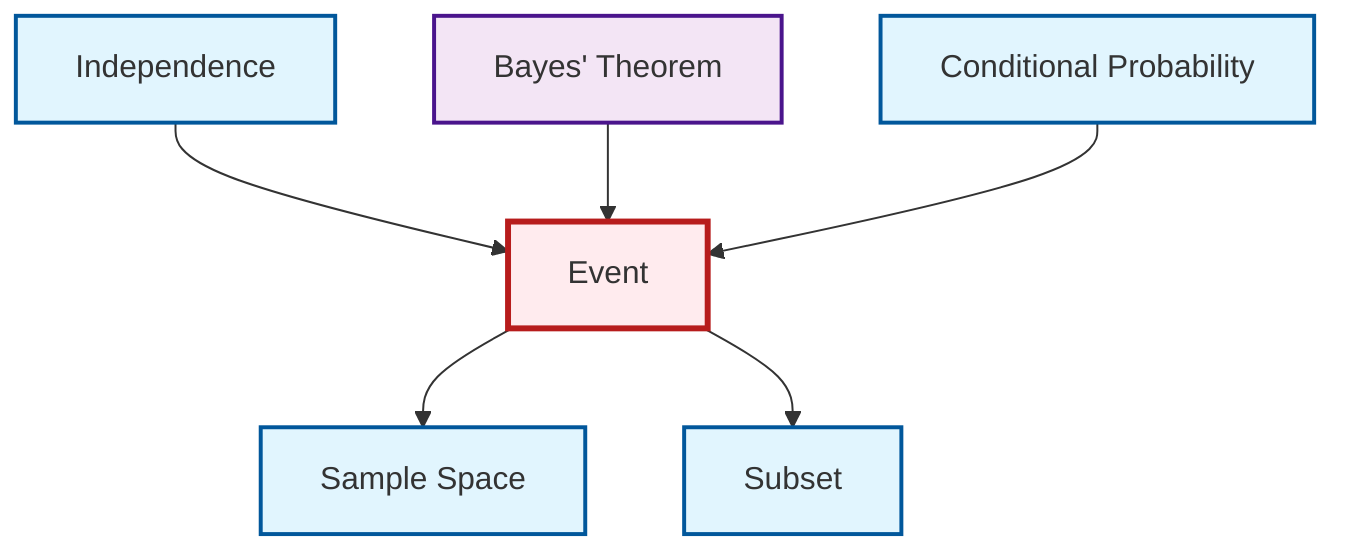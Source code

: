 graph TD
    classDef definition fill:#e1f5fe,stroke:#01579b,stroke-width:2px
    classDef theorem fill:#f3e5f5,stroke:#4a148c,stroke-width:2px
    classDef axiom fill:#fff3e0,stroke:#e65100,stroke-width:2px
    classDef example fill:#e8f5e9,stroke:#1b5e20,stroke-width:2px
    classDef current fill:#ffebee,stroke:#b71c1c,stroke-width:3px
    def-subset["Subset"]:::definition
    def-independence["Independence"]:::definition
    def-sample-space["Sample Space"]:::definition
    thm-bayes["Bayes' Theorem"]:::theorem
    def-event["Event"]:::definition
    def-conditional-probability["Conditional Probability"]:::definition
    def-independence --> def-event
    def-event --> def-sample-space
    thm-bayes --> def-event
    def-event --> def-subset
    def-conditional-probability --> def-event
    class def-event current